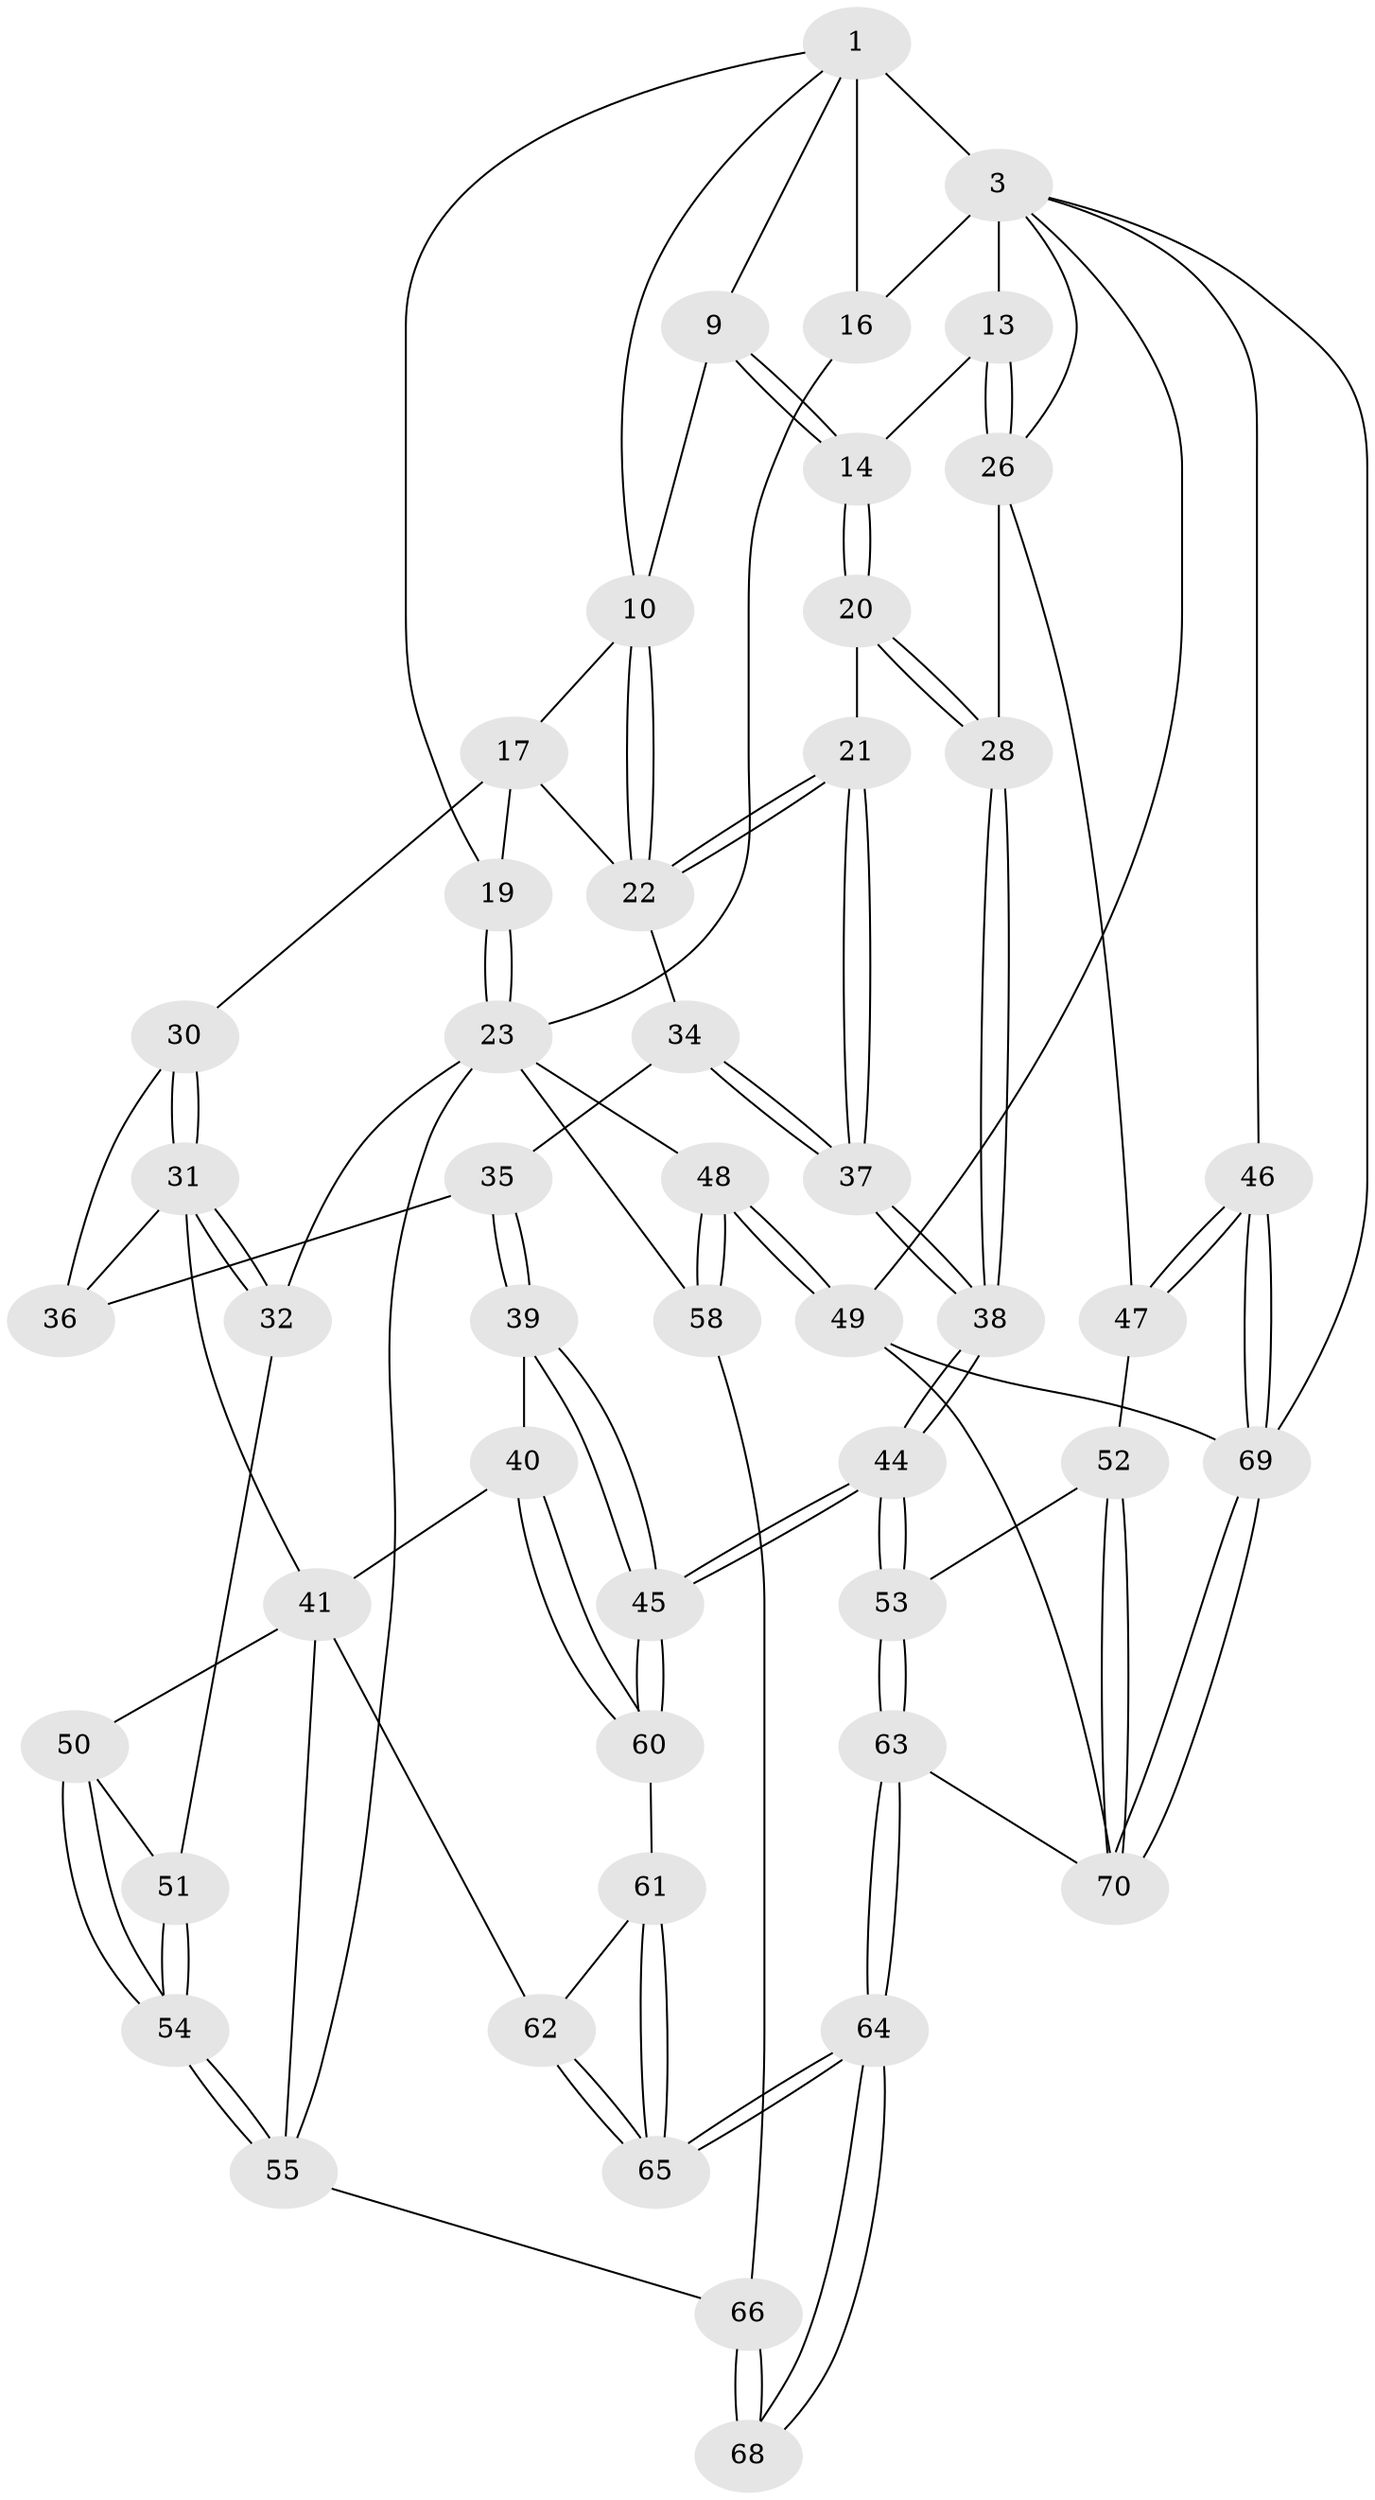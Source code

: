 // original degree distribution, {3: 0.028169014084507043, 4: 0.2535211267605634, 5: 0.5070422535211268, 6: 0.2112676056338028}
// Generated by graph-tools (version 1.1) at 2025/21/03/04/25 18:21:32]
// undirected, 49 vertices, 119 edges
graph export_dot {
graph [start="1"]
  node [color=gray90,style=filled];
  1 [pos="+0.24591133681310098+0.05268018153993011",super="+2+6"];
  3 [pos="+0+0",super="+4+12"];
  9 [pos="+0.5430856068471894+0.02076680973552372"];
  10 [pos="+0.4524987199330807+0.2008158078863999",super="+11"];
  13 [pos="+0.8773396377088428+0.2329730702108992"];
  14 [pos="+0.8060127369943946+0.24050896858343757"];
  16 [pos="+0+0.25546291546647326"];
  17 [pos="+0.37983272809421614+0.2905223030582011",super="+18"];
  19 [pos="+0.17983979935677458+0.2813861900726167"];
  20 [pos="+0.7619594250012046+0.3049464026822434"];
  21 [pos="+0.6931062242680758+0.3817113254980386"];
  22 [pos="+0.6655488611462604+0.37564219431818635",super="+29"];
  23 [pos="+0.14321763430137455+0.5347489661388128",super="+24+33"];
  26 [pos="+0.9763821888553175+0.2710088166805755",super="+27"];
  28 [pos="+0.8662516337208768+0.5382441857989513"];
  30 [pos="+0.27053572909155016+0.5039134291654004"];
  31 [pos="+0.2674746437680109+0.5080411779285884",super="+43"];
  32 [pos="+0.2153587391254148+0.5411023672283236"];
  34 [pos="+0.45439057262077764+0.4518752089522445"];
  35 [pos="+0.4435948946753431+0.46917625470880386"];
  36 [pos="+0.37682055413699855+0.49832929489726047"];
  37 [pos="+0.6738260802697256+0.5921330768947273"];
  38 [pos="+0.6798033412488208+0.6120150049285987"];
  39 [pos="+0.43692017302645647+0.5234471536121348"];
  40 [pos="+0.40697013054760767+0.6177188900630469"];
  41 [pos="+0.38922901042803926+0.6184726672347295",super="+42+59"];
  44 [pos="+0.6599173008597392+0.7132904641392458"];
  45 [pos="+0.6279348437914481+0.7053751742126364"];
  46 [pos="+1+0.6960847435042296"];
  47 [pos="+1+0.6862059784802061"];
  48 [pos="+0+0.8750991149485892"];
  49 [pos="+0+1"];
  50 [pos="+0.36651058398239705+0.6163950800806006"];
  51 [pos="+0.23166182521312467+0.5652105913177201"];
  52 [pos="+0.7565390285314296+0.7846972672897402"];
  53 [pos="+0.6724642272263088+0.7533087611120542"];
  54 [pos="+0.27865663297124915+0.6698669417934836"];
  55 [pos="+0.2669425790431711+0.7113158337469913",super="+56"];
  58 [pos="+0+0.8186403793314522"];
  60 [pos="+0.4892171846070007+0.6793330741335659"];
  61 [pos="+0.44774030032564605+0.7073687912325203"];
  62 [pos="+0.3493378045185515+0.7493627604209411"];
  63 [pos="+0.4365680365828278+1"];
  64 [pos="+0.40444379165993705+1"];
  65 [pos="+0.3808038497548944+0.8831588815347499"];
  66 [pos="+0.23388774462539358+0.755602816921587",super="+67"];
  68 [pos="+0.2911495804799537+0.9572240796164415"];
  69 [pos="+1+1"];
  70 [pos="+1+1",super="+71"];
  1 -- 3 [weight=3];
  1 -- 9;
  1 -- 16;
  1 -- 19;
  1 -- 10;
  3 -- 49;
  3 -- 16;
  3 -- 69;
  3 -- 26;
  3 -- 13;
  3 -- 46;
  9 -- 10;
  9 -- 14;
  9 -- 14;
  10 -- 22;
  10 -- 22;
  10 -- 17;
  13 -- 14;
  13 -- 26;
  13 -- 26;
  14 -- 20;
  14 -- 20;
  16 -- 23;
  17 -- 22;
  17 -- 19;
  17 -- 30;
  19 -- 23;
  19 -- 23;
  20 -- 21;
  20 -- 28;
  20 -- 28;
  21 -- 22;
  21 -- 22;
  21 -- 37;
  21 -- 37;
  22 -- 34;
  23 -- 48;
  23 -- 32;
  23 -- 58;
  23 -- 55;
  26 -- 28;
  26 -- 47;
  28 -- 38;
  28 -- 38;
  30 -- 31;
  30 -- 31;
  30 -- 36;
  31 -- 32;
  31 -- 32;
  31 -- 36;
  31 -- 41;
  32 -- 51;
  34 -- 35;
  34 -- 37;
  34 -- 37;
  35 -- 36;
  35 -- 39;
  35 -- 39;
  37 -- 38;
  37 -- 38;
  38 -- 44;
  38 -- 44;
  39 -- 40;
  39 -- 45;
  39 -- 45;
  40 -- 41;
  40 -- 60;
  40 -- 60;
  41 -- 50;
  41 -- 62;
  41 -- 55;
  44 -- 45;
  44 -- 45;
  44 -- 53;
  44 -- 53;
  45 -- 60;
  45 -- 60;
  46 -- 47;
  46 -- 47;
  46 -- 69;
  46 -- 69;
  47 -- 52;
  48 -- 49;
  48 -- 49;
  48 -- 58;
  48 -- 58;
  49 -- 69;
  49 -- 70;
  50 -- 51;
  50 -- 54;
  50 -- 54;
  51 -- 54;
  51 -- 54;
  52 -- 53;
  52 -- 70;
  52 -- 70;
  53 -- 63;
  53 -- 63;
  54 -- 55;
  54 -- 55;
  55 -- 66;
  58 -- 66;
  60 -- 61;
  61 -- 62;
  61 -- 65;
  61 -- 65;
  62 -- 65;
  62 -- 65;
  63 -- 64;
  63 -- 64;
  63 -- 70;
  64 -- 65;
  64 -- 65;
  64 -- 68;
  64 -- 68;
  66 -- 68 [weight=2];
  66 -- 68;
  69 -- 70;
  69 -- 70;
}
